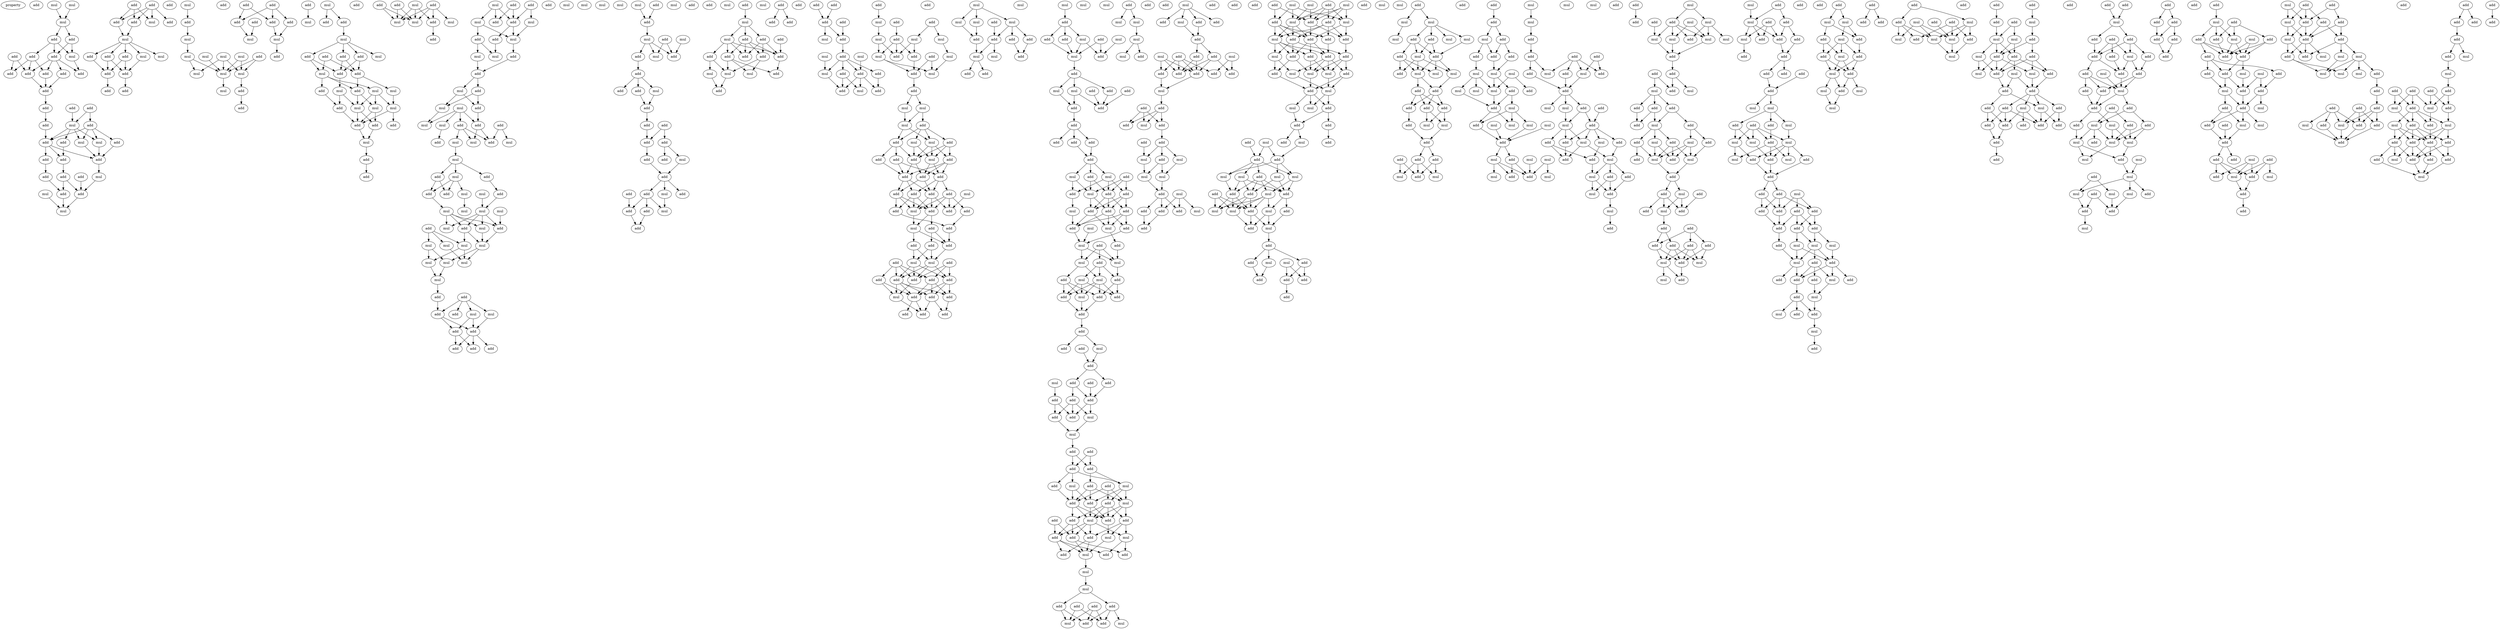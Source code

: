 digraph {
    node [fontcolor=black]
    property [mul=2,lf=1.6]
    0 [ label = add ];
    1 [ label = mul ];
    2 [ label = mul ];
    3 [ label = mul ];
    4 [ label = add ];
    5 [ label = add ];
    6 [ label = add ];
    7 [ label = add ];
    8 [ label = mul ];
    9 [ label = add ];
    10 [ label = add ];
    11 [ label = add ];
    12 [ label = add ];
    13 [ label = add ];
    14 [ label = add ];
    15 [ label = add ];
    16 [ label = add ];
    17 [ label = add ];
    18 [ label = add ];
    19 [ label = add ];
    20 [ label = add ];
    21 [ label = mul ];
    22 [ label = add ];
    23 [ label = mul ];
    24 [ label = add ];
    25 [ label = mul ];
    26 [ label = add ];
    27 [ label = add ];
    28 [ label = add ];
    29 [ label = add ];
    30 [ label = mul ];
    31 [ label = add ];
    32 [ label = add ];
    33 [ label = add ];
    34 [ label = mul ];
    35 [ label = add ];
    36 [ label = add ];
    37 [ label = mul ];
    38 [ label = add ];
    39 [ label = add ];
    40 [ label = add ];
    41 [ label = add ];
    42 [ label = add ];
    43 [ label = mul ];
    44 [ label = mul ];
    45 [ label = add ];
    46 [ label = mul ];
    47 [ label = add ];
    48 [ label = mul ];
    49 [ label = add ];
    50 [ label = add ];
    51 [ label = add ];
    52 [ label = add ];
    53 [ label = mul ];
    54 [ label = add ];
    55 [ label = add ];
    56 [ label = add ];
    57 [ label = add ];
    58 [ label = mul ];
    59 [ label = mul ];
    60 [ label = add ];
    61 [ label = mul ];
    62 [ label = mul ];
    63 [ label = mul ];
    64 [ label = mul ];
    65 [ label = mul ];
    66 [ label = mul ];
    67 [ label = mul ];
    68 [ label = add ];
    69 [ label = add ];
    70 [ label = add ];
    71 [ label = add ];
    72 [ label = add ];
    73 [ label = add ];
    74 [ label = add ];
    75 [ label = add ];
    76 [ label = mul ];
    77 [ label = mul ];
    78 [ label = add ];
    79 [ label = add ];
    80 [ label = mul ];
    81 [ label = add ];
    82 [ label = add ];
    83 [ label = mul ];
    84 [ label = mul ];
    85 [ label = add ];
    86 [ label = add ];
    87 [ label = mul ];
    88 [ label = add ];
    89 [ label = add ];
    90 [ label = add ];
    91 [ label = mul ];
    92 [ label = add ];
    93 [ label = mul ];
    94 [ label = add ];
    95 [ label = mul ];
    96 [ label = mul ];
    97 [ label = add ];
    98 [ label = mul ];
    99 [ label = add ];
    100 [ label = mul ];
    101 [ label = mul ];
    102 [ label = add ];
    103 [ label = add ];
    104 [ label = add ];
    105 [ label = add ];
    106 [ label = mul ];
    107 [ label = add ];
    108 [ label = add ];
    109 [ label = add ];
    110 [ label = add ];
    111 [ label = add ];
    112 [ label = mul ];
    113 [ label = mul ];
    114 [ label = add ];
    115 [ label = mul ];
    116 [ label = mul ];
    117 [ label = add ];
    118 [ label = add ];
    119 [ label = add ];
    120 [ label = mul ];
    121 [ label = add ];
    122 [ label = mul ];
    123 [ label = mul ];
    124 [ label = add ];
    125 [ label = add ];
    126 [ label = add ];
    127 [ label = add ];
    128 [ label = mul ];
    129 [ label = add ];
    130 [ label = mul ];
    131 [ label = mul ];
    132 [ label = mul ];
    133 [ label = add ];
    134 [ label = mul ];
    135 [ label = mul ];
    136 [ label = add ];
    137 [ label = mul ];
    138 [ label = add ];
    139 [ label = mul ];
    140 [ label = add ];
    141 [ label = add ];
    142 [ label = add ];
    143 [ label = mul ];
    144 [ label = mul ];
    145 [ label = mul ];
    146 [ label = mul ];
    147 [ label = mul ];
    148 [ label = add ];
    149 [ label = add ];
    150 [ label = mul ];
    151 [ label = add ];
    152 [ label = mul ];
    153 [ label = add ];
    154 [ label = mul ];
    155 [ label = add ];
    156 [ label = add ];
    157 [ label = add ];
    158 [ label = mul ];
    159 [ label = mul ];
    160 [ label = mul ];
    161 [ label = mul ];
    162 [ label = mul ];
    163 [ label = mul ];
    164 [ label = add ];
    165 [ label = add ];
    166 [ label = mul ];
    167 [ label = add ];
    168 [ label = mul ];
    169 [ label = mul ];
    170 [ label = mul ];
    171 [ label = mul ];
    172 [ label = mul ];
    173 [ label = mul ];
    174 [ label = mul ];
    175 [ label = mul ];
    176 [ label = add ];
    177 [ label = add ];
    178 [ label = mul ];
    179 [ label = mul ];
    180 [ label = add ];
    181 [ label = mul ];
    182 [ label = add ];
    183 [ label = add ];
    184 [ label = add ];
    185 [ label = add ];
    186 [ label = add ];
    187 [ label = add ];
    188 [ label = mul ];
    189 [ label = mul ];
    190 [ label = add ];
    191 [ label = mul ];
    192 [ label = add ];
    193 [ label = add ];
    194 [ label = mul ];
    195 [ label = mul ];
    196 [ label = mul ];
    197 [ label = add ];
    198 [ label = add ];
    199 [ label = add ];
    200 [ label = add ];
    201 [ label = mul ];
    202 [ label = add ];
    203 [ label = add ];
    204 [ label = add ];
    205 [ label = add ];
    206 [ label = add ];
    207 [ label = add ];
    208 [ label = add ];
    209 [ label = mul ];
    210 [ label = add ];
    211 [ label = add ];
    212 [ label = add ];
    213 [ label = add ];
    214 [ label = add ];
    215 [ label = mul ];
    216 [ label = add ];
    217 [ label = mul ];
    218 [ label = add ];
    219 [ label = add ];
    220 [ label = add ];
    221 [ label = add ];
    222 [ label = mul ];
    223 [ label = add ];
    224 [ label = mul ];
    225 [ label = mul ];
    226 [ label = add ];
    227 [ label = mul ];
    228 [ label = add ];
    229 [ label = add ];
    230 [ label = add ];
    231 [ label = add ];
    232 [ label = add ];
    233 [ label = add ];
    234 [ label = add ];
    235 [ label = mul ];
    236 [ label = mul ];
    237 [ label = add ];
    238 [ label = mul ];
    239 [ label = add ];
    240 [ label = add ];
    241 [ label = add ];
    242 [ label = add ];
    243 [ label = add ];
    244 [ label = add ];
    245 [ label = add ];
    246 [ label = add ];
    247 [ label = add ];
    248 [ label = mul ];
    249 [ label = add ];
    250 [ label = add ];
    251 [ label = mul ];
    252 [ label = mul ];
    253 [ label = add ];
    254 [ label = add ];
    255 [ label = mul ];
    256 [ label = add ];
    257 [ label = add ];
    258 [ label = add ];
    259 [ label = mul ];
    260 [ label = add ];
    261 [ label = mul ];
    262 [ label = add ];
    263 [ label = add ];
    264 [ label = add ];
    265 [ label = mul ];
    266 [ label = mul ];
    267 [ label = mul ];
    268 [ label = mul ];
    269 [ label = mul ];
    270 [ label = add ];
    271 [ label = add ];
    272 [ label = add ];
    273 [ label = mul ];
    274 [ label = add ];
    275 [ label = add ];
    276 [ label = mul ];
    277 [ label = add ];
    278 [ label = mul ];
    279 [ label = add ];
    280 [ label = mul ];
    281 [ label = add ];
    282 [ label = add ];
    283 [ label = mul ];
    284 [ label = mul ];
    285 [ label = add ];
    286 [ label = add ];
    287 [ label = add ];
    288 [ label = mul ];
    289 [ label = add ];
    290 [ label = add ];
    291 [ label = add ];
    292 [ label = add ];
    293 [ label = add ];
    294 [ label = mul ];
    295 [ label = add ];
    296 [ label = add ];
    297 [ label = add ];
    298 [ label = add ];
    299 [ label = add ];
    300 [ label = add ];
    301 [ label = mul ];
    302 [ label = add ];
    303 [ label = mul ];
    304 [ label = add ];
    305 [ label = add ];
    306 [ label = add ];
    307 [ label = add ];
    308 [ label = add ];
    309 [ label = mul ];
    310 [ label = mul ];
    311 [ label = add ];
    312 [ label = add ];
    313 [ label = add ];
    314 [ label = add ];
    315 [ label = add ];
    316 [ label = add ];
    317 [ label = add ];
    318 [ label = add ];
    319 [ label = mul ];
    320 [ label = add ];
    321 [ label = add ];
    322 [ label = add ];
    323 [ label = add ];
    324 [ label = add ];
    325 [ label = mul ];
    326 [ label = mul ];
    327 [ label = mul ];
    328 [ label = add ];
    329 [ label = mul ];
    330 [ label = add ];
    331 [ label = add ];
    332 [ label = add ];
    333 [ label = add ];
    334 [ label = mul ];
    335 [ label = add ];
    336 [ label = mul ];
    337 [ label = mul ];
    338 [ label = add ];
    339 [ label = add ];
    340 [ label = mul ];
    341 [ label = add ];
    342 [ label = add ];
    343 [ label = mul ];
    344 [ label = mul ];
    345 [ label = add ];
    346 [ label = add ];
    347 [ label = add ];
    348 [ label = mul ];
    349 [ label = add ];
    350 [ label = add ];
    351 [ label = mul ];
    352 [ label = add ];
    353 [ label = mul ];
    354 [ label = add ];
    355 [ label = add ];
    356 [ label = add ];
    357 [ label = add ];
    358 [ label = add ];
    359 [ label = add ];
    360 [ label = add ];
    361 [ label = add ];
    362 [ label = add ];
    363 [ label = mul ];
    364 [ label = mul ];
    365 [ label = add ];
    366 [ label = mul ];
    367 [ label = add ];
    368 [ label = add ];
    369 [ label = add ];
    370 [ label = add ];
    371 [ label = mul ];
    372 [ label = add ];
    373 [ label = add ];
    374 [ label = mul ];
    375 [ label = add ];
    376 [ label = mul ];
    377 [ label = add ];
    378 [ label = add ];
    379 [ label = add ];
    380 [ label = mul ];
    381 [ label = mul ];
    382 [ label = mul ];
    383 [ label = add ];
    384 [ label = add ];
    385 [ label = mul ];
    386 [ label = add ];
    387 [ label = mul ];
    388 [ label = add ];
    389 [ label = add ];
    390 [ label = add ];
    391 [ label = mul ];
    392 [ label = add ];
    393 [ label = add ];
    394 [ label = add ];
    395 [ label = add ];
    396 [ label = mul ];
    397 [ label = add ];
    398 [ label = add ];
    399 [ label = mul ];
    400 [ label = add ];
    401 [ label = add ];
    402 [ label = add ];
    403 [ label = add ];
    404 [ label = add ];
    405 [ label = add ];
    406 [ label = mul ];
    407 [ label = mul ];
    408 [ label = add ];
    409 [ label = mul ];
    410 [ label = add ];
    411 [ label = mul ];
    412 [ label = add ];
    413 [ label = add ];
    414 [ label = add ];
    415 [ label = add ];
    416 [ label = mul ];
    417 [ label = add ];
    418 [ label = add ];
    419 [ label = mul ];
    420 [ label = add ];
    421 [ label = mul ];
    422 [ label = add ];
    423 [ label = add ];
    424 [ label = add ];
    425 [ label = add ];
    426 [ label = add ];
    427 [ label = add ];
    428 [ label = mul ];
    429 [ label = add ];
    430 [ label = add ];
    431 [ label = mul ];
    432 [ label = mul ];
    433 [ label = add ];
    434 [ label = add ];
    435 [ label = add ];
    436 [ label = mul ];
    437 [ label = add ];
    438 [ label = mul ];
    439 [ label = mul ];
    440 [ label = add ];
    441 [ label = add ];
    442 [ label = add ];
    443 [ label = add ];
    444 [ label = mul ];
    445 [ label = add ];
    446 [ label = mul ];
    447 [ label = add ];
    448 [ label = add ];
    449 [ label = mul ];
    450 [ label = mul ];
    451 [ label = add ];
    452 [ label = add ];
    453 [ label = mul ];
    454 [ label = mul ];
    455 [ label = add ];
    456 [ label = mul ];
    457 [ label = add ];
    458 [ label = add ];
    459 [ label = mul ];
    460 [ label = add ];
    461 [ label = add ];
    462 [ label = add ];
    463 [ label = mul ];
    464 [ label = add ];
    465 [ label = add ];
    466 [ label = add ];
    467 [ label = mul ];
    468 [ label = add ];
    469 [ label = add ];
    470 [ label = add ];
    471 [ label = add ];
    472 [ label = add ];
    473 [ label = mul ];
    474 [ label = add ];
    475 [ label = add ];
    476 [ label = mul ];
    477 [ label = add ];
    478 [ label = add ];
    479 [ label = add ];
    480 [ label = add ];
    481 [ label = mul ];
    482 [ label = mul ];
    483 [ label = add ];
    484 [ label = add ];
    485 [ label = mul ];
    486 [ label = mul ];
    487 [ label = mul ];
    488 [ label = add ];
    489 [ label = add ];
    490 [ label = add ];
    491 [ label = add ];
    492 [ label = add ];
    493 [ label = mul ];
    494 [ label = add ];
    495 [ label = mul ];
    496 [ label = add ];
    497 [ label = add ];
    498 [ label = mul ];
    499 [ label = mul ];
    500 [ label = add ];
    501 [ label = mul ];
    502 [ label = add ];
    503 [ label = add ];
    504 [ label = mul ];
    505 [ label = add ];
    506 [ label = mul ];
    507 [ label = add ];
    508 [ label = add ];
    509 [ label = add ];
    510 [ label = add ];
    511 [ label = add ];
    512 [ label = mul ];
    513 [ label = add ];
    514 [ label = add ];
    515 [ label = mul ];
    516 [ label = mul ];
    517 [ label = add ];
    518 [ label = add ];
    519 [ label = mul ];
    520 [ label = add ];
    521 [ label = mul ];
    522 [ label = add ];
    523 [ label = add ];
    524 [ label = mul ];
    525 [ label = mul ];
    526 [ label = mul ];
    527 [ label = add ];
    528 [ label = add ];
    529 [ label = add ];
    530 [ label = mul ];
    531 [ label = mul ];
    532 [ label = add ];
    533 [ label = add ];
    534 [ label = add ];
    535 [ label = add ];
    536 [ label = add ];
    537 [ label = mul ];
    538 [ label = mul ];
    539 [ label = mul ];
    540 [ label = mul ];
    541 [ label = add ];
    542 [ label = add ];
    543 [ label = mul ];
    544 [ label = add ];
    545 [ label = add ];
    546 [ label = add ];
    547 [ label = mul ];
    548 [ label = mul ];
    549 [ label = add ];
    550 [ label = mul ];
    551 [ label = mul ];
    552 [ label = add ];
    553 [ label = add ];
    554 [ label = mul ];
    555 [ label = mul ];
    556 [ label = add ];
    557 [ label = add ];
    558 [ label = mul ];
    559 [ label = add ];
    560 [ label = add ];
    561 [ label = add ];
    562 [ label = add ];
    563 [ label = add ];
    564 [ label = mul ];
    565 [ label = mul ];
    566 [ label = mul ];
    567 [ label = add ];
    568 [ label = add ];
    569 [ label = mul ];
    570 [ label = mul ];
    571 [ label = add ];
    572 [ label = mul ];
    573 [ label = add ];
    574 [ label = mul ];
    575 [ label = add ];
    576 [ label = mul ];
    577 [ label = mul ];
    578 [ label = add ];
    579 [ label = add ];
    580 [ label = add ];
    581 [ label = add ];
    582 [ label = add ];
    583 [ label = mul ];
    584 [ label = add ];
    585 [ label = add ];
    586 [ label = mul ];
    587 [ label = add ];
    588 [ label = add ];
    589 [ label = add ];
    590 [ label = add ];
    591 [ label = add ];
    592 [ label = add ];
    593 [ label = mul ];
    594 [ label = add ];
    595 [ label = mul ];
    596 [ label = add ];
    597 [ label = mul ];
    598 [ label = add ];
    599 [ label = add ];
    600 [ label = add ];
    601 [ label = mul ];
    602 [ label = mul ];
    603 [ label = mul ];
    604 [ label = mul ];
    605 [ label = mul ];
    606 [ label = mul ];
    607 [ label = add ];
    608 [ label = add ];
    609 [ label = mul ];
    610 [ label = add ];
    611 [ label = mul ];
    612 [ label = mul ];
    613 [ label = mul ];
    614 [ label = add ];
    615 [ label = mul ];
    616 [ label = add ];
    617 [ label = mul ];
    618 [ label = add ];
    619 [ label = mul ];
    620 [ label = mul ];
    621 [ label = mul ];
    622 [ label = add ];
    623 [ label = add ];
    624 [ label = mul ];
    625 [ label = mul ];
    626 [ label = mul ];
    627 [ label = add ];
    628 [ label = add ];
    629 [ label = add ];
    630 [ label = add ];
    631 [ label = add ];
    632 [ label = mul ];
    633 [ label = add ];
    634 [ label = add ];
    635 [ label = mul ];
    636 [ label = add ];
    637 [ label = mul ];
    638 [ label = add ];
    639 [ label = add ];
    640 [ label = mul ];
    641 [ label = mul ];
    642 [ label = add ];
    643 [ label = mul ];
    644 [ label = add ];
    645 [ label = mul ];
    646 [ label = mul ];
    647 [ label = add ];
    648 [ label = add ];
    649 [ label = add ];
    650 [ label = add ];
    651 [ label = mul ];
    652 [ label = add ];
    653 [ label = mul ];
    654 [ label = add ];
    655 [ label = add ];
    656 [ label = mul ];
    657 [ label = mul ];
    658 [ label = mul ];
    659 [ label = add ];
    660 [ label = add ];
    661 [ label = add ];
    662 [ label = add ];
    663 [ label = mul ];
    664 [ label = mul ];
    665 [ label = add ];
    666 [ label = add ];
    667 [ label = mul ];
    668 [ label = mul ];
    669 [ label = mul ];
    670 [ label = mul ];
    671 [ label = add ];
    672 [ label = mul ];
    673 [ label = add ];
    674 [ label = add ];
    675 [ label = add ];
    676 [ label = add ];
    677 [ label = mul ];
    678 [ label = mul ];
    679 [ label = add ];
    680 [ label = add ];
    681 [ label = add ];
    682 [ label = add ];
    683 [ label = mul ];
    684 [ label = add ];
    685 [ label = mul ];
    686 [ label = add ];
    687 [ label = mul ];
    688 [ label = add ];
    689 [ label = add ];
    690 [ label = mul ];
    691 [ label = mul ];
    692 [ label = add ];
    693 [ label = add ];
    694 [ label = add ];
    695 [ label = add ];
    696 [ label = add ];
    697 [ label = mul ];
    698 [ label = mul ];
    699 [ label = add ];
    700 [ label = add ];
    701 [ label = add ];
    702 [ label = add ];
    703 [ label = add ];
    704 [ label = add ];
    705 [ label = add ];
    706 [ label = add ];
    707 [ label = mul ];
    708 [ label = mul ];
    709 [ label = add ];
    710 [ label = mul ];
    711 [ label = add ];
    712 [ label = add ];
    713 [ label = mul ];
    714 [ label = mul ];
    715 [ label = add ];
    716 [ label = add ];
    717 [ label = add ];
    718 [ label = mul ];
    719 [ label = add ];
    720 [ label = add ];
    721 [ label = add ];
    722 [ label = add ];
    723 [ label = add ];
    724 [ label = add ];
    725 [ label = add ];
    726 [ label = add ];
    727 [ label = add ];
    728 [ label = mul ];
    729 [ label = mul ];
    730 [ label = mul ];
    731 [ label = add ];
    732 [ label = add ];
    733 [ label = add ];
    734 [ label = mul ];
    735 [ label = mul ];
    736 [ label = mul ];
    737 [ label = add ];
    738 [ label = add ];
    739 [ label = mul ];
    740 [ label = add ];
    741 [ label = mul ];
    742 [ label = add ];
    743 [ label = add ];
    744 [ label = add ];
    745 [ label = mul ];
    746 [ label = add ];
    747 [ label = add ];
    748 [ label = add ];
    749 [ label = add ];
    750 [ label = add ];
    751 [ label = add ];
    752 [ label = add ];
    753 [ label = add ];
    754 [ label = add ];
    755 [ label = add ];
    756 [ label = mul ];
    757 [ label = mul ];
    758 [ label = mul ];
    759 [ label = add ];
    760 [ label = add ];
    761 [ label = mul ];
    762 [ label = add ];
    763 [ label = add ];
    764 [ label = mul ];
    765 [ label = add ];
    766 [ label = add ];
    767 [ label = add ];
    768 [ label = mul ];
    769 [ label = add ];
    770 [ label = add ];
    771 [ label = mul ];
    772 [ label = add ];
    773 [ label = mul ];
    774 [ label = mul ];
    775 [ label = add ];
    776 [ label = mul ];
    777 [ label = add ];
    778 [ label = add ];
    779 [ label = mul ];
    780 [ label = add ];
    781 [ label = mul ];
    782 [ label = add ];
    783 [ label = mul ];
    784 [ label = add ];
    785 [ label = mul ];
    786 [ label = mul ];
    787 [ label = add ];
    788 [ label = mul ];
    789 [ label = add ];
    790 [ label = add ];
    791 [ label = add ];
    792 [ label = add ];
    793 [ label = add ];
    794 [ label = add ];
    795 [ label = mul ];
    796 [ label = add ];
    797 [ label = mul ];
    798 [ label = mul ];
    799 [ label = add ];
    800 [ label = mul ];
    801 [ label = mul ];
    802 [ label = add ];
    803 [ label = mul ];
    804 [ label = add ];
    805 [ label = add ];
    806 [ label = add ];
    807 [ label = add ];
    808 [ label = mul ];
    809 [ label = add ];
    810 [ label = mul ];
    811 [ label = add ];
    812 [ label = mul ];
    813 [ label = mul ];
    814 [ label = add ];
    815 [ label = add ];
    816 [ label = add ];
    817 [ label = mul ];
    818 [ label = add ];
    819 [ label = mul ];
    820 [ label = mul ];
    821 [ label = add ];
    822 [ label = add ];
    823 [ label = add ];
    824 [ label = mul ];
    825 [ label = mul ];
    826 [ label = add ];
    827 [ label = add ];
    828 [ label = add ];
    829 [ label = add ];
    830 [ label = add ];
    831 [ label = add ];
    832 [ label = add ];
    833 [ label = add ];
    834 [ label = add ];
    835 [ label = add ];
    836 [ label = add ];
    837 [ label = add ];
    838 [ label = add ];
    839 [ label = mul ];
    840 [ label = add ];
    841 [ label = add ];
    842 [ label = add ];
    843 [ label = add ];
    844 [ label = add ];
    845 [ label = add ];
    846 [ label = mul ];
    847 [ label = mul ];
    848 [ label = add ];
    849 [ label = add ];
    850 [ label = add ];
    851 [ label = add ];
    852 [ label = mul ];
    853 [ label = add ];
    854 [ label = add ];
    855 [ label = add ];
    856 [ label = add ];
    857 [ label = add ];
    858 [ label = mul ];
    859 [ label = add ];
    860 [ label = add ];
    861 [ label = mul ];
    862 [ label = add ];
    863 [ label = mul ];
    864 [ label = mul ];
    865 [ label = mul ];
    866 [ label = add ];
    867 [ label = mul ];
    868 [ label = mul ];
    869 [ label = mul ];
    870 [ label = add ];
    871 [ label = mul ];
    872 [ label = add ];
    873 [ label = add ];
    874 [ label = mul ];
    875 [ label = mul ];
    876 [ label = add ];
    877 [ label = add ];
    878 [ label = mul ];
    879 [ label = add ];
    880 [ label = add ];
    881 [ label = add ];
    882 [ label = add ];
    883 [ label = add ];
    884 [ label = add ];
    885 [ label = add ];
    886 [ label = add ];
    887 [ label = mul ];
    888 [ label = add ];
    889 [ label = add ];
    890 [ label = mul ];
    891 [ label = add ];
    892 [ label = mul ];
    893 [ label = add ];
    894 [ label = add ];
    895 [ label = add ];
    896 [ label = add ];
    897 [ label = mul ];
    898 [ label = mul ];
    899 [ label = add ];
    900 [ label = add ];
    901 [ label = add ];
    902 [ label = add ];
    903 [ label = add ];
    904 [ label = mul ];
    905 [ label = mul ];
    906 [ label = add ];
    907 [ label = add ];
    908 [ label = add ];
    909 [ label = mul ];
    910 [ label = add ];
    911 [ label = mul ];
    912 [ label = add ];
    913 [ label = add ];
    914 [ label = add ];
    915 [ label = mul ];
    916 [ label = add ];
    917 [ label = mul ];
    918 [ label = mul ];
    919 [ label = add ];
    920 [ label = add ];
    921 [ label = add ];
    922 [ label = add ];
    923 [ label = add ];
    924 [ label = add ];
    925 [ label = mul ];
    926 [ label = add ];
    927 [ label = add ];
    928 [ label = mul ];
    929 [ label = add ];
    930 [ label = add ];
    931 [ label = add ];
    932 [ label = mul ];
    933 [ label = mul ];
    934 [ label = mul ];
    935 [ label = mul ];
    936 [ label = add ];
    937 [ label = add ];
    938 [ label = mul ];
    939 [ label = add ];
    940 [ label = mul ];
    941 [ label = mul ];
    942 [ label = add ];
    943 [ label = add ];
    944 [ label = add ];
    945 [ label = add ];
    946 [ label = add ];
    947 [ label = add ];
    948 [ label = add ];
    949 [ label = mul ];
    950 [ label = mul ];
    951 [ label = add ];
    952 [ label = add ];
    953 [ label = add ];
    954 [ label = add ];
    955 [ label = add ];
    956 [ label = add ];
    957 [ label = add ];
    958 [ label = add ];
    959 [ label = add ];
    960 [ label = mul ];
    961 [ label = mul ];
    962 [ label = add ];
    963 [ label = add ];
    964 [ label = add ];
    965 [ label = add ];
    966 [ label = mul ];
    967 [ label = mul ];
    968 [ label = add ];
    969 [ label = add ];
    970 [ label = add ];
    971 [ label = mul ];
    972 [ label = mul ];
    973 [ label = add ];
    974 [ label = add ];
    975 [ label = add ];
    976 [ label = add ];
    977 [ label = add ];
    978 [ label = add ];
    979 [ label = add ];
    980 [ label = add ];
    981 [ label = add ];
    982 [ label = mul ];
    983 [ label = mul ];
    1 -> 3 [ name = 0 ];
    2 -> 3 [ name = 1 ];
    3 -> 4 [ name = 2 ];
    3 -> 5 [ name = 3 ];
    4 -> 6 [ name = 4 ];
    4 -> 8 [ name = 5 ];
    4 -> 9 [ name = 6 ];
    5 -> 6 [ name = 7 ];
    5 -> 8 [ name = 8 ];
    6 -> 10 [ name = 9 ];
    6 -> 11 [ name = 10 ];
    6 -> 13 [ name = 11 ];
    6 -> 14 [ name = 12 ];
    7 -> 12 [ name = 13 ];
    7 -> 13 [ name = 14 ];
    8 -> 11 [ name = 15 ];
    9 -> 12 [ name = 16 ];
    9 -> 13 [ name = 17 ];
    9 -> 14 [ name = 18 ];
    10 -> 15 [ name = 19 ];
    13 -> 15 [ name = 20 ];
    14 -> 15 [ name = 21 ];
    15 -> 18 [ name = 22 ];
    16 -> 21 [ name = 23 ];
    17 -> 20 [ name = 24 ];
    17 -> 21 [ name = 25 ];
    18 -> 19 [ name = 26 ];
    19 -> 22 [ name = 27 ];
    20 -> 22 [ name = 28 ];
    20 -> 23 [ name = 29 ];
    20 -> 25 [ name = 30 ];
    20 -> 26 [ name = 31 ];
    21 -> 22 [ name = 32 ];
    21 -> 23 [ name = 33 ];
    21 -> 24 [ name = 34 ];
    21 -> 25 [ name = 35 ];
    22 -> 27 [ name = 36 ];
    22 -> 28 [ name = 37 ];
    22 -> 29 [ name = 38 ];
    23 -> 28 [ name = 39 ];
    24 -> 27 [ name = 40 ];
    25 -> 28 [ name = 41 ];
    26 -> 28 [ name = 42 ];
    27 -> 33 [ name = 43 ];
    28 -> 30 [ name = 44 ];
    29 -> 31 [ name = 45 ];
    30 -> 35 [ name = 46 ];
    31 -> 36 [ name = 47 ];
    32 -> 35 [ name = 48 ];
    33 -> 35 [ name = 49 ];
    33 -> 36 [ name = 50 ];
    34 -> 37 [ name = 51 ];
    35 -> 37 [ name = 52 ];
    36 -> 37 [ name = 53 ];
    38 -> 41 [ name = 54 ];
    38 -> 42 [ name = 55 ];
    38 -> 43 [ name = 56 ];
    39 -> 40 [ name = 57 ];
    39 -> 41 [ name = 58 ];
    39 -> 42 [ name = 59 ];
    39 -> 43 [ name = 60 ];
    41 -> 44 [ name = 61 ];
    42 -> 44 [ name = 62 ];
    44 -> 45 [ name = 63 ];
    44 -> 46 [ name = 64 ];
    44 -> 47 [ name = 65 ];
    44 -> 48 [ name = 66 ];
    44 -> 49 [ name = 67 ];
    45 -> 50 [ name = 68 ];
    47 -> 50 [ name = 69 ];
    47 -> 51 [ name = 70 ];
    48 -> 51 [ name = 71 ];
    49 -> 50 [ name = 72 ];
    49 -> 51 [ name = 73 ];
    50 -> 55 [ name = 74 ];
    51 -> 54 [ name = 75 ];
    53 -> 56 [ name = 76 ];
    56 -> 58 [ name = 77 ];
    58 -> 61 [ name = 78 ];
    59 -> 64 [ name = 79 ];
    59 -> 65 [ name = 80 ];
    59 -> 66 [ name = 81 ];
    60 -> 65 [ name = 82 ];
    60 -> 66 [ name = 83 ];
    61 -> 64 [ name = 84 ];
    61 -> 66 [ name = 85 ];
    62 -> 66 [ name = 86 ];
    63 -> 65 [ name = 87 ];
    63 -> 66 [ name = 88 ];
    65 -> 68 [ name = 89 ];
    66 -> 67 [ name = 90 ];
    68 -> 69 [ name = 91 ];
    70 -> 72 [ name = 92 ];
    70 -> 75 [ name = 93 ];
    71 -> 72 [ name = 94 ];
    71 -> 74 [ name = 95 ];
    71 -> 75 [ name = 96 ];
    72 -> 77 [ name = 97 ];
    73 -> 77 [ name = 98 ];
    74 -> 76 [ name = 99 ];
    75 -> 76 [ name = 100 ];
    76 -> 78 [ name = 101 ];
    79 -> 83 [ name = 102 ];
    80 -> 81 [ name = 103 ];
    80 -> 82 [ name = 104 ];
    82 -> 84 [ name = 105 ];
    84 -> 85 [ name = 106 ];
    84 -> 86 [ name = 107 ];
    84 -> 87 [ name = 108 ];
    84 -> 88 [ name = 109 ];
    85 -> 90 [ name = 110 ];
    85 -> 91 [ name = 111 ];
    86 -> 90 [ name = 112 ];
    86 -> 92 [ name = 113 ];
    88 -> 90 [ name = 114 ];
    88 -> 92 [ name = 115 ];
    89 -> 91 [ name = 116 ];
    89 -> 92 [ name = 117 ];
    90 -> 95 [ name = 118 ];
    91 -> 93 [ name = 119 ];
    91 -> 94 [ name = 120 ];
    91 -> 97 [ name = 121 ];
    92 -> 94 [ name = 122 ];
    92 -> 96 [ name = 123 ];
    93 -> 98 [ name = 124 ];
    93 -> 100 [ name = 125 ];
    93 -> 101 [ name = 126 ];
    94 -> 98 [ name = 127 ];
    94 -> 100 [ name = 128 ];
    95 -> 99 [ name = 129 ];
    95 -> 100 [ name = 130 ];
    96 -> 101 [ name = 131 ];
    97 -> 99 [ name = 132 ];
    98 -> 102 [ name = 133 ];
    98 -> 104 [ name = 134 ];
    99 -> 102 [ name = 135 ];
    100 -> 102 [ name = 136 ];
    100 -> 104 [ name = 137 ];
    101 -> 102 [ name = 138 ];
    101 -> 103 [ name = 139 ];
    102 -> 106 [ name = 140 ];
    104 -> 106 [ name = 141 ];
    106 -> 107 [ name = 142 ];
    107 -> 108 [ name = 143 ];
    109 -> 113 [ name = 144 ];
    109 -> 116 [ name = 145 ];
    110 -> 113 [ name = 146 ];
    110 -> 116 [ name = 147 ];
    111 -> 113 [ name = 148 ];
    111 -> 114 [ name = 149 ];
    111 -> 115 [ name = 150 ];
    111 -> 116 [ name = 151 ];
    112 -> 113 [ name = 152 ];
    112 -> 114 [ name = 153 ];
    112 -> 116 [ name = 154 ];
    114 -> 117 [ name = 155 ];
    118 -> 121 [ name = 156 ];
    118 -> 124 [ name = 157 ];
    119 -> 121 [ name = 158 ];
    119 -> 122 [ name = 159 ];
    120 -> 121 [ name = 160 ];
    120 -> 123 [ name = 161 ];
    120 -> 124 [ name = 162 ];
    121 -> 126 [ name = 163 ];
    121 -> 128 [ name = 164 ];
    122 -> 128 [ name = 165 ];
    123 -> 125 [ name = 166 ];
    123 -> 128 [ name = 167 ];
    125 -> 131 [ name = 168 ];
    125 -> 132 [ name = 169 ];
    126 -> 131 [ name = 170 ];
    128 -> 129 [ name = 171 ];
    129 -> 133 [ name = 172 ];
    132 -> 133 [ name = 173 ];
    133 -> 134 [ name = 174 ];
    133 -> 136 [ name = 175 ];
    134 -> 137 [ name = 176 ];
    134 -> 138 [ name = 177 ];
    136 -> 137 [ name = 178 ];
    136 -> 138 [ name = 179 ];
    137 -> 144 [ name = 180 ];
    138 -> 142 [ name = 181 ];
    139 -> 141 [ name = 182 ];
    139 -> 142 [ name = 183 ];
    139 -> 143 [ name = 184 ];
    139 -> 144 [ name = 185 ];
    140 -> 147 [ name = 186 ];
    140 -> 148 [ name = 187 ];
    141 -> 145 [ name = 188 ];
    141 -> 146 [ name = 189 ];
    141 -> 148 [ name = 190 ];
    142 -> 145 [ name = 191 ];
    142 -> 148 [ name = 192 ];
    143 -> 149 [ name = 193 ];
    146 -> 150 [ name = 194 ];
    150 -> 151 [ name = 195 ];
    150 -> 152 [ name = 196 ];
    150 -> 153 [ name = 197 ];
    151 -> 156 [ name = 198 ];
    151 -> 157 [ name = 199 ];
    152 -> 156 [ name = 200 ];
    152 -> 157 [ name = 201 ];
    152 -> 158 [ name = 202 ];
    153 -> 155 [ name = 203 ];
    154 -> 161 [ name = 204 ];
    155 -> 161 [ name = 205 ];
    157 -> 160 [ name = 206 ];
    158 -> 159 [ name = 207 ];
    160 -> 163 [ name = 208 ];
    160 -> 165 [ name = 209 ];
    160 -> 166 [ name = 210 ];
    160 -> 167 [ name = 211 ];
    161 -> 163 [ name = 212 ];
    161 -> 165 [ name = 213 ];
    161 -> 166 [ name = 214 ];
    161 -> 167 [ name = 215 ];
    162 -> 165 [ name = 216 ];
    164 -> 168 [ name = 217 ];
    164 -> 169 [ name = 218 ];
    164 -> 170 [ name = 219 ];
    165 -> 171 [ name = 220 ];
    166 -> 171 [ name = 221 ];
    167 -> 169 [ name = 222 ];
    167 -> 171 [ name = 223 ];
    168 -> 173 [ name = 224 ];
    169 -> 172 [ name = 225 ];
    169 -> 173 [ name = 226 ];
    170 -> 172 [ name = 227 ];
    170 -> 174 [ name = 228 ];
    171 -> 173 [ name = 229 ];
    171 -> 174 [ name = 230 ];
    172 -> 175 [ name = 231 ];
    174 -> 175 [ name = 232 ];
    175 -> 177 [ name = 233 ];
    176 -> 179 [ name = 234 ];
    176 -> 180 [ name = 235 ];
    176 -> 181 [ name = 236 ];
    176 -> 182 [ name = 237 ];
    177 -> 182 [ name = 238 ];
    179 -> 183 [ name = 239 ];
    179 -> 184 [ name = 240 ];
    181 -> 183 [ name = 241 ];
    182 -> 183 [ name = 242 ];
    182 -> 184 [ name = 243 ];
    183 -> 185 [ name = 244 ];
    183 -> 186 [ name = 245 ];
    183 -> 187 [ name = 246 ];
    184 -> 185 [ name = 247 ];
    184 -> 186 [ name = 248 ];
    189 -> 192 [ name = 249 ];
    190 -> 192 [ name = 250 ];
    192 -> 194 [ name = 251 ];
    193 -> 196 [ name = 252 ];
    193 -> 197 [ name = 253 ];
    194 -> 196 [ name = 254 ];
    194 -> 197 [ name = 255 ];
    194 -> 198 [ name = 256 ];
    195 -> 197 [ name = 257 ];
    198 -> 199 [ name = 258 ];
    199 -> 200 [ name = 259 ];
    199 -> 201 [ name = 260 ];
    199 -> 202 [ name = 261 ];
    201 -> 203 [ name = 262 ];
    202 -> 203 [ name = 263 ];
    203 -> 205 [ name = 264 ];
    204 -> 206 [ name = 265 ];
    204 -> 207 [ name = 266 ];
    205 -> 207 [ name = 267 ];
    206 -> 209 [ name = 268 ];
    206 -> 210 [ name = 269 ];
    207 -> 208 [ name = 270 ];
    208 -> 211 [ name = 271 ];
    209 -> 211 [ name = 272 ];
    211 -> 212 [ name = 273 ];
    211 -> 214 [ name = 274 ];
    211 -> 215 [ name = 275 ];
    213 -> 218 [ name = 276 ];
    214 -> 217 [ name = 277 ];
    214 -> 218 [ name = 278 ];
    214 -> 219 [ name = 279 ];
    215 -> 217 [ name = 280 ];
    218 -> 220 [ name = 281 ];
    219 -> 220 [ name = 282 ];
    223 -> 225 [ name = 283 ];
    225 -> 226 [ name = 284 ];
    225 -> 227 [ name = 285 ];
    225 -> 229 [ name = 286 ];
    226 -> 230 [ name = 287 ];
    226 -> 232 [ name = 288 ];
    226 -> 233 [ name = 289 ];
    226 -> 234 [ name = 290 ];
    227 -> 230 [ name = 291 ];
    227 -> 231 [ name = 292 ];
    227 -> 232 [ name = 293 ];
    227 -> 233 [ name = 294 ];
    228 -> 232 [ name = 295 ];
    229 -> 230 [ name = 296 ];
    229 -> 232 [ name = 297 ];
    229 -> 234 [ name = 298 ];
    231 -> 235 [ name = 299 ];
    231 -> 238 [ name = 300 ];
    232 -> 237 [ name = 301 ];
    233 -> 235 [ name = 302 ];
    233 -> 236 [ name = 303 ];
    233 -> 237 [ name = 304 ];
    234 -> 235 [ name = 305 ];
    234 -> 236 [ name = 306 ];
    235 -> 239 [ name = 307 ];
    238 -> 239 [ name = 308 ];
    240 -> 243 [ name = 309 ];
    240 -> 244 [ name = 310 ];
    242 -> 246 [ name = 311 ];
    245 -> 246 [ name = 312 ];
    246 -> 248 [ name = 313 ];
    246 -> 249 [ name = 314 ];
    247 -> 249 [ name = 315 ];
    249 -> 250 [ name = 316 ];
    250 -> 253 [ name = 317 ];
    250 -> 254 [ name = 318 ];
    250 -> 255 [ name = 319 ];
    250 -> 256 [ name = 320 ];
    251 -> 256 [ name = 321 ];
    252 -> 255 [ name = 322 ];
    253 -> 258 [ name = 323 ];
    253 -> 259 [ name = 324 ];
    254 -> 257 [ name = 325 ];
    255 -> 258 [ name = 326 ];
    256 -> 257 [ name = 327 ];
    256 -> 258 [ name = 328 ];
    256 -> 259 [ name = 329 ];
    260 -> 261 [ name = 330 ];
    261 -> 266 [ name = 331 ];
    262 -> 265 [ name = 332 ];
    262 -> 267 [ name = 333 ];
    263 -> 264 [ name = 334 ];
    264 -> 269 [ name = 335 ];
    264 -> 270 [ name = 336 ];
    264 -> 271 [ name = 337 ];
    265 -> 270 [ name = 338 ];
    265 -> 271 [ name = 339 ];
    266 -> 269 [ name = 340 ];
    266 -> 270 [ name = 341 ];
    267 -> 268 [ name = 342 ];
    268 -> 273 [ name = 343 ];
    269 -> 273 [ name = 344 ];
    269 -> 274 [ name = 345 ];
    271 -> 274 [ name = 346 ];
    272 -> 273 [ name = 347 ];
    272 -> 274 [ name = 348 ];
    274 -> 275 [ name = 349 ];
    275 -> 276 [ name = 350 ];
    275 -> 278 [ name = 351 ];
    276 -> 280 [ name = 352 ];
    278 -> 279 [ name = 353 ];
    278 -> 280 [ name = 354 ];
    279 -> 281 [ name = 355 ];
    279 -> 282 [ name = 356 ];
    279 -> 283 [ name = 357 ];
    279 -> 284 [ name = 358 ];
    280 -> 281 [ name = 359 ];
    280 -> 283 [ name = 360 ];
    281 -> 285 [ name = 361 ];
    281 -> 286 [ name = 362 ];
    281 -> 287 [ name = 363 ];
    282 -> 287 [ name = 364 ];
    282 -> 288 [ name = 365 ];
    282 -> 289 [ name = 366 ];
    283 -> 287 [ name = 367 ];
    283 -> 288 [ name = 368 ];
    283 -> 289 [ name = 369 ];
    284 -> 287 [ name = 370 ];
    284 -> 288 [ name = 371 ];
    285 -> 290 [ name = 372 ];
    286 -> 290 [ name = 373 ];
    286 -> 291 [ name = 374 ];
    287 -> 290 [ name = 375 ];
    287 -> 292 [ name = 376 ];
    288 -> 291 [ name = 377 ];
    288 -> 292 [ name = 378 ];
    289 -> 290 [ name = 379 ];
    289 -> 291 [ name = 380 ];
    289 -> 292 [ name = 381 ];
    290 -> 293 [ name = 382 ];
    290 -> 296 [ name = 383 ];
    290 -> 297 [ name = 384 ];
    291 -> 295 [ name = 385 ];
    291 -> 296 [ name = 386 ];
    291 -> 297 [ name = 387 ];
    292 -> 293 [ name = 388 ];
    292 -> 297 [ name = 389 ];
    293 -> 299 [ name = 390 ];
    293 -> 300 [ name = 391 ];
    293 -> 301 [ name = 392 ];
    294 -> 302 [ name = 393 ];
    295 -> 298 [ name = 394 ];
    295 -> 300 [ name = 395 ];
    295 -> 301 [ name = 396 ];
    295 -> 302 [ name = 397 ];
    296 -> 299 [ name = 398 ];
    296 -> 300 [ name = 399 ];
    296 -> 301 [ name = 400 ];
    297 -> 300 [ name = 401 ];
    297 -> 301 [ name = 402 ];
    297 -> 302 [ name = 403 ];
    298 -> 305 [ name = 404 ];
    299 -> 305 [ name = 405 ];
    300 -> 303 [ name = 406 ];
    300 -> 304 [ name = 407 ];
    301 -> 303 [ name = 408 ];
    303 -> 306 [ name = 409 ];
    303 -> 307 [ name = 410 ];
    304 -> 306 [ name = 411 ];
    304 -> 308 [ name = 412 ];
    305 -> 306 [ name = 413 ];
    306 -> 310 [ name = 414 ];
    307 -> 309 [ name = 415 ];
    307 -> 310 [ name = 416 ];
    308 -> 309 [ name = 417 ];
    308 -> 310 [ name = 418 ];
    309 -> 315 [ name = 419 ];
    309 -> 316 [ name = 420 ];
    309 -> 317 [ name = 421 ];
    310 -> 315 [ name = 422 ];
    310 -> 316 [ name = 423 ];
    310 -> 317 [ name = 424 ];
    311 -> 313 [ name = 425 ];
    311 -> 314 [ name = 426 ];
    311 -> 316 [ name = 427 ];
    311 -> 317 [ name = 428 ];
    312 -> 313 [ name = 429 ];
    312 -> 315 [ name = 430 ];
    312 -> 316 [ name = 431 ];
    313 -> 318 [ name = 432 ];
    313 -> 320 [ name = 433 ];
    313 -> 321 [ name = 434 ];
    314 -> 319 [ name = 435 ];
    314 -> 321 [ name = 436 ];
    315 -> 318 [ name = 437 ];
    315 -> 320 [ name = 438 ];
    315 -> 321 [ name = 439 ];
    316 -> 319 [ name = 440 ];
    317 -> 318 [ name = 441 ];
    317 -> 319 [ name = 442 ];
    317 -> 320 [ name = 443 ];
    317 -> 321 [ name = 444 ];
    318 -> 324 [ name = 445 ];
    319 -> 323 [ name = 446 ];
    320 -> 323 [ name = 447 ];
    320 -> 324 [ name = 448 ];
    321 -> 322 [ name = 449 ];
    321 -> 323 [ name = 450 ];
    325 -> 326 [ name = 451 ];
    325 -> 327 [ name = 452 ];
    325 -> 329 [ name = 453 ];
    326 -> 330 [ name = 454 ];
    327 -> 330 [ name = 455 ];
    328 -> 332 [ name = 456 ];
    329 -> 331 [ name = 457 ];
    329 -> 332 [ name = 458 ];
    329 -> 333 [ name = 459 ];
    330 -> 334 [ name = 460 ];
    331 -> 335 [ name = 461 ];
    332 -> 334 [ name = 462 ];
    332 -> 336 [ name = 463 ];
    333 -> 335 [ name = 464 ];
    334 -> 338 [ name = 465 ];
    334 -> 339 [ name = 466 ];
    340 -> 341 [ name = 467 ];
    341 -> 342 [ name = 468 ];
    341 -> 343 [ name = 469 ];
    341 -> 346 [ name = 470 ];
    342 -> 348 [ name = 471 ];
    343 -> 347 [ name = 472 ];
    343 -> 348 [ name = 473 ];
    344 -> 347 [ name = 474 ];
    345 -> 347 [ name = 475 ];
    345 -> 348 [ name = 476 ];
    346 -> 348 [ name = 477 ];
    348 -> 349 [ name = 478 ];
    349 -> 351 [ name = 479 ];
    349 -> 352 [ name = 480 ];
    349 -> 353 [ name = 481 ];
    350 -> 356 [ name = 482 ];
    351 -> 355 [ name = 483 ];
    352 -> 356 [ name = 484 ];
    353 -> 355 [ name = 485 ];
    353 -> 356 [ name = 486 ];
    354 -> 356 [ name = 487 ];
    355 -> 357 [ name = 488 ];
    357 -> 358 [ name = 489 ];
    357 -> 359 [ name = 490 ];
    357 -> 360 [ name = 491 ];
    359 -> 361 [ name = 492 ];
    360 -> 361 [ name = 493 ];
    361 -> 363 [ name = 494 ];
    361 -> 364 [ name = 495 ];
    361 -> 365 [ name = 496 ];
    362 -> 366 [ name = 497 ];
    362 -> 367 [ name = 498 ];
    362 -> 369 [ name = 499 ];
    363 -> 367 [ name = 500 ];
    363 -> 368 [ name = 501 ];
    363 -> 369 [ name = 502 ];
    364 -> 366 [ name = 503 ];
    364 -> 368 [ name = 504 ];
    365 -> 366 [ name = 505 ];
    365 -> 369 [ name = 506 ];
    366 -> 370 [ name = 507 ];
    366 -> 372 [ name = 508 ];
    367 -> 370 [ name = 509 ];
    367 -> 372 [ name = 510 ];
    367 -> 373 [ name = 511 ];
    368 -> 371 [ name = 512 ];
    369 -> 370 [ name = 513 ];
    369 -> 372 [ name = 514 ];
    369 -> 373 [ name = 515 ];
    370 -> 374 [ name = 516 ];
    370 -> 375 [ name = 517 ];
    370 -> 377 [ name = 518 ];
    371 -> 375 [ name = 519 ];
    372 -> 374 [ name = 520 ];
    372 -> 375 [ name = 521 ];
    373 -> 374 [ name = 522 ];
    373 -> 375 [ name = 523 ];
    373 -> 377 [ name = 524 ];
    374 -> 379 [ name = 525 ];
    375 -> 380 [ name = 526 ];
    376 -> 380 [ name = 527 ];
    377 -> 380 [ name = 528 ];
    378 -> 381 [ name = 529 ];
    378 -> 382 [ name = 530 ];
    378 -> 383 [ name = 531 ];
    379 -> 381 [ name = 532 ];
    380 -> 381 [ name = 533 ];
    380 -> 382 [ name = 534 ];
    381 -> 384 [ name = 535 ];
    382 -> 386 [ name = 536 ];
    382 -> 387 [ name = 537 ];
    383 -> 384 [ name = 538 ];
    383 -> 385 [ name = 539 ];
    383 -> 387 [ name = 540 ];
    384 -> 388 [ name = 541 ];
    384 -> 389 [ name = 542 ];
    385 -> 388 [ name = 543 ];
    385 -> 390 [ name = 544 ];
    385 -> 391 [ name = 545 ];
    386 -> 389 [ name = 546 ];
    386 -> 390 [ name = 547 ];
    386 -> 391 [ name = 548 ];
    387 -> 388 [ name = 549 ];
    387 -> 389 [ name = 550 ];
    387 -> 390 [ name = 551 ];
    387 -> 391 [ name = 552 ];
    389 -> 392 [ name = 553 ];
    390 -> 392 [ name = 554 ];
    391 -> 392 [ name = 555 ];
    392 -> 393 [ name = 556 ];
    393 -> 394 [ name = 557 ];
    393 -> 396 [ name = 558 ];
    395 -> 397 [ name = 559 ];
    396 -> 397 [ name = 560 ];
    397 -> 400 [ name = 561 ];
    397 -> 401 [ name = 562 ];
    398 -> 403 [ name = 563 ];
    399 -> 404 [ name = 564 ];
    400 -> 402 [ name = 565 ];
    400 -> 403 [ name = 566 ];
    401 -> 403 [ name = 567 ];
    402 -> 405 [ name = 568 ];
    402 -> 407 [ name = 569 ];
    402 -> 408 [ name = 570 ];
    403 -> 405 [ name = 571 ];
    403 -> 407 [ name = 572 ];
    404 -> 405 [ name = 573 ];
    404 -> 408 [ name = 574 ];
    407 -> 409 [ name = 575 ];
    408 -> 409 [ name = 576 ];
    409 -> 412 [ name = 577 ];
    410 -> 413 [ name = 578 ];
    410 -> 414 [ name = 579 ];
    412 -> 413 [ name = 580 ];
    412 -> 414 [ name = 581 ];
    413 -> 415 [ name = 582 ];
    413 -> 416 [ name = 583 ];
    414 -> 416 [ name = 584 ];
    414 -> 418 [ name = 585 ];
    414 -> 419 [ name = 586 ];
    415 -> 420 [ name = 587 ];
    415 -> 421 [ name = 588 ];
    415 -> 423 [ name = 589 ];
    416 -> 420 [ name = 590 ];
    416 -> 421 [ name = 591 ];
    416 -> 422 [ name = 592 ];
    417 -> 421 [ name = 593 ];
    417 -> 422 [ name = 594 ];
    417 -> 423 [ name = 595 ];
    418 -> 423 [ name = 596 ];
    419 -> 420 [ name = 597 ];
    419 -> 423 [ name = 598 ];
    420 -> 427 [ name = 599 ];
    420 -> 428 [ name = 600 ];
    421 -> 424 [ name = 601 ];
    421 -> 427 [ name = 602 ];
    421 -> 428 [ name = 603 ];
    422 -> 424 [ name = 604 ];
    422 -> 426 [ name = 605 ];
    422 -> 427 [ name = 606 ];
    422 -> 428 [ name = 607 ];
    423 -> 426 [ name = 608 ];
    423 -> 427 [ name = 609 ];
    423 -> 428 [ name = 610 ];
    424 -> 430 [ name = 611 ];
    424 -> 431 [ name = 612 ];
    424 -> 432 [ name = 613 ];
    425 -> 429 [ name = 614 ];
    425 -> 433 [ name = 615 ];
    426 -> 429 [ name = 616 ];
    426 -> 430 [ name = 617 ];
    426 -> 433 [ name = 618 ];
    427 -> 431 [ name = 619 ];
    428 -> 429 [ name = 620 ];
    428 -> 430 [ name = 621 ];
    428 -> 432 [ name = 622 ];
    428 -> 433 [ name = 623 ];
    429 -> 434 [ name = 624 ];
    429 -> 436 [ name = 625 ];
    429 -> 437 [ name = 626 ];
    430 -> 436 [ name = 627 ];
    430 -> 437 [ name = 628 ];
    431 -> 436 [ name = 629 ];
    432 -> 434 [ name = 630 ];
    432 -> 435 [ name = 631 ];
    433 -> 435 [ name = 632 ];
    433 -> 436 [ name = 633 ];
    436 -> 438 [ name = 634 ];
    438 -> 439 [ name = 635 ];
    439 -> 440 [ name = 636 ];
    439 -> 443 [ name = 637 ];
    440 -> 444 [ name = 638 ];
    440 -> 445 [ name = 639 ];
    441 -> 444 [ name = 640 ];
    441 -> 445 [ name = 641 ];
    441 -> 447 [ name = 642 ];
    442 -> 444 [ name = 643 ];
    442 -> 447 [ name = 644 ];
    443 -> 445 [ name = 645 ];
    443 -> 446 [ name = 646 ];
    443 -> 447 [ name = 647 ];
    448 -> 449 [ name = 648 ];
    448 -> 450 [ name = 649 ];
    450 -> 453 [ name = 650 ];
    453 -> 454 [ name = 651 ];
    453 -> 455 [ name = 652 ];
    456 -> 457 [ name = 653 ];
    456 -> 459 [ name = 654 ];
    456 -> 460 [ name = 655 ];
    456 -> 461 [ name = 656 ];
    459 -> 462 [ name = 657 ];
    460 -> 462 [ name = 658 ];
    462 -> 464 [ name = 659 ];
    462 -> 466 [ name = 660 ];
    463 -> 470 [ name = 661 ];
    463 -> 472 [ name = 662 ];
    464 -> 468 [ name = 663 ];
    464 -> 471 [ name = 664 ];
    464 -> 472 [ name = 665 ];
    465 -> 468 [ name = 666 ];
    465 -> 469 [ name = 667 ];
    465 -> 470 [ name = 668 ];
    465 -> 471 [ name = 669 ];
    466 -> 468 [ name = 670 ];
    466 -> 471 [ name = 671 ];
    467 -> 468 [ name = 672 ];
    467 -> 469 [ name = 673 ];
    467 -> 471 [ name = 674 ];
    468 -> 473 [ name = 675 ];
    469 -> 473 [ name = 676 ];
    473 -> 475 [ name = 677 ];
    474 -> 476 [ name = 678 ];
    474 -> 477 [ name = 679 ];
    474 -> 478 [ name = 680 ];
    475 -> 476 [ name = 681 ];
    475 -> 477 [ name = 682 ];
    475 -> 478 [ name = 683 ];
    477 -> 479 [ name = 684 ];
    479 -> 481 [ name = 685 ];
    479 -> 482 [ name = 686 ];
    479 -> 483 [ name = 687 ];
    480 -> 482 [ name = 688 ];
    481 -> 486 [ name = 689 ];
    482 -> 485 [ name = 690 ];
    483 -> 485 [ name = 691 ];
    483 -> 486 [ name = 692 ];
    485 -> 488 [ name = 693 ];
    486 -> 488 [ name = 694 ];
    487 -> 491 [ name = 695 ];
    487 -> 492 [ name = 696 ];
    487 -> 493 [ name = 697 ];
    488 -> 490 [ name = 698 ];
    488 -> 491 [ name = 699 ];
    488 -> 492 [ name = 700 ];
    490 -> 494 [ name = 701 ];
    491 -> 494 [ name = 702 ];
    495 -> 500 [ name = 703 ];
    495 -> 501 [ name = 704 ];
    495 -> 503 [ name = 705 ];
    495 -> 504 [ name = 706 ];
    496 -> 502 [ name = 707 ];
    496 -> 503 [ name = 708 ];
    497 -> 500 [ name = 709 ];
    497 -> 501 [ name = 710 ];
    497 -> 503 [ name = 711 ];
    497 -> 504 [ name = 712 ];
    498 -> 501 [ name = 713 ];
    498 -> 503 [ name = 714 ];
    499 -> 501 [ name = 715 ];
    499 -> 502 [ name = 716 ];
    499 -> 504 [ name = 717 ];
    500 -> 505 [ name = 718 ];
    500 -> 506 [ name = 719 ];
    500 -> 507 [ name = 720 ];
    500 -> 509 [ name = 721 ];
    501 -> 506 [ name = 722 ];
    501 -> 507 [ name = 723 ];
    501 -> 508 [ name = 724 ];
    502 -> 506 [ name = 725 ];
    502 -> 507 [ name = 726 ];
    502 -> 508 [ name = 727 ];
    502 -> 509 [ name = 728 ];
    503 -> 505 [ name = 729 ];
    503 -> 508 [ name = 730 ];
    504 -> 505 [ name = 731 ];
    504 -> 508 [ name = 732 ];
    505 -> 513 [ name = 733 ];
    506 -> 510 [ name = 734 ];
    506 -> 511 [ name = 735 ];
    506 -> 512 [ name = 736 ];
    506 -> 514 [ name = 737 ];
    507 -> 511 [ name = 738 ];
    507 -> 512 [ name = 739 ];
    507 -> 513 [ name = 740 ];
    508 -> 510 [ name = 741 ];
    508 -> 511 [ name = 742 ];
    508 -> 514 [ name = 743 ];
    509 -> 510 [ name = 744 ];
    510 -> 515 [ name = 745 ];
    510 -> 516 [ name = 746 ];
    510 -> 517 [ name = 747 ];
    510 -> 519 [ name = 748 ];
    511 -> 516 [ name = 749 ];
    511 -> 518 [ name = 750 ];
    512 -> 515 [ name = 751 ];
    512 -> 518 [ name = 752 ];
    513 -> 516 [ name = 753 ];
    513 -> 517 [ name = 754 ];
    513 -> 519 [ name = 755 ];
    514 -> 516 [ name = 756 ];
    514 -> 519 [ name = 757 ];
    515 -> 521 [ name = 758 ];
    516 -> 520 [ name = 759 ];
    517 -> 520 [ name = 760 ];
    517 -> 521 [ name = 761 ];
    518 -> 520 [ name = 762 ];
    519 -> 521 [ name = 763 ];
    520 -> 522 [ name = 764 ];
    520 -> 525 [ name = 765 ];
    520 -> 526 [ name = 766 ];
    521 -> 522 [ name = 767 ];
    521 -> 525 [ name = 768 ];
    522 -> 527 [ name = 769 ];
    522 -> 528 [ name = 770 ];
    526 -> 527 [ name = 771 ];
    527 -> 531 [ name = 772 ];
    527 -> 533 [ name = 773 ];
    528 -> 532 [ name = 774 ];
    529 -> 534 [ name = 775 ];
    530 -> 534 [ name = 776 ];
    530 -> 535 [ name = 777 ];
    531 -> 535 [ name = 778 ];
    534 -> 536 [ name = 779 ];
    534 -> 538 [ name = 780 ];
    534 -> 539 [ name = 781 ];
    534 -> 540 [ name = 782 ];
    535 -> 537 [ name = 783 ];
    535 -> 538 [ name = 784 ];
    535 -> 539 [ name = 785 ];
    536 -> 541 [ name = 786 ];
    536 -> 542 [ name = 787 ];
    536 -> 543 [ name = 788 ];
    536 -> 544 [ name = 789 ];
    537 -> 541 [ name = 790 ];
    537 -> 544 [ name = 791 ];
    538 -> 542 [ name = 792 ];
    539 -> 543 [ name = 793 ];
    539 -> 544 [ name = 794 ];
    540 -> 541 [ name = 795 ];
    540 -> 542 [ name = 796 ];
    540 -> 544 [ name = 797 ];
    541 -> 547 [ name = 798 ];
    541 -> 548 [ name = 799 ];
    541 -> 549 [ name = 800 ];
    542 -> 547 [ name = 801 ];
    542 -> 548 [ name = 802 ];
    542 -> 549 [ name = 803 ];
    543 -> 547 [ name = 804 ];
    543 -> 548 [ name = 805 ];
    543 -> 549 [ name = 806 ];
    543 -> 550 [ name = 807 ];
    544 -> 546 [ name = 808 ];
    544 -> 550 [ name = 809 ];
    545 -> 547 [ name = 810 ];
    545 -> 548 [ name = 811 ];
    545 -> 549 [ name = 812 ];
    546 -> 551 [ name = 813 ];
    547 -> 552 [ name = 814 ];
    549 -> 551 [ name = 815 ];
    549 -> 552 [ name = 816 ];
    550 -> 551 [ name = 817 ];
    550 -> 552 [ name = 818 ];
    551 -> 553 [ name = 819 ];
    553 -> 555 [ name = 820 ];
    553 -> 556 [ name = 821 ];
    553 -> 557 [ name = 822 ];
    555 -> 561 [ name = 823 ];
    556 -> 561 [ name = 824 ];
    557 -> 559 [ name = 825 ];
    557 -> 560 [ name = 826 ];
    558 -> 559 [ name = 827 ];
    558 -> 560 [ name = 828 ];
    559 -> 562 [ name = 829 ];
    563 -> 564 [ name = 830 ];
    563 -> 565 [ name = 831 ];
    564 -> 570 [ name = 832 ];
    565 -> 566 [ name = 833 ];
    565 -> 567 [ name = 834 ];
    565 -> 568 [ name = 835 ];
    565 -> 569 [ name = 836 ];
    567 -> 571 [ name = 837 ];
    567 -> 572 [ name = 838 ];
    568 -> 571 [ name = 839 ];
    568 -> 572 [ name = 840 ];
    568 -> 573 [ name = 841 ];
    569 -> 571 [ name = 842 ];
    571 -> 574 [ name = 843 ];
    571 -> 576 [ name = 844 ];
    571 -> 577 [ name = 845 ];
    572 -> 575 [ name = 846 ];
    572 -> 576 [ name = 847 ];
    572 -> 577 [ name = 848 ];
    573 -> 574 [ name = 849 ];
    573 -> 575 [ name = 850 ];
    573 -> 576 [ name = 851 ];
    576 -> 578 [ name = 852 ];
    576 -> 579 [ name = 853 ];
    577 -> 579 [ name = 854 ];
    578 -> 580 [ name = 855 ];
    578 -> 581 [ name = 856 ];
    578 -> 582 [ name = 857 ];
    579 -> 580 [ name = 858 ];
    579 -> 581 [ name = 859 ];
    579 -> 582 [ name = 860 ];
    580 -> 583 [ name = 861 ];
    580 -> 586 [ name = 862 ];
    581 -> 584 [ name = 863 ];
    582 -> 583 [ name = 864 ];
    582 -> 586 [ name = 865 ];
    583 -> 587 [ name = 866 ];
    584 -> 587 [ name = 867 ];
    587 -> 588 [ name = 868 ];
    587 -> 589 [ name = 869 ];
    588 -> 594 [ name = 870 ];
    588 -> 595 [ name = 871 ];
    589 -> 593 [ name = 872 ];
    589 -> 594 [ name = 873 ];
    589 -> 595 [ name = 874 ];
    590 -> 592 [ name = 875 ];
    591 -> 593 [ name = 876 ];
    591 -> 594 [ name = 877 ];
    592 -> 596 [ name = 878 ];
    592 -> 597 [ name = 879 ];
    596 -> 598 [ name = 880 ];
    596 -> 600 [ name = 881 ];
    597 -> 599 [ name = 882 ];
    597 -> 600 [ name = 883 ];
    598 -> 602 [ name = 884 ];
    599 -> 603 [ name = 885 ];
    600 -> 602 [ name = 886 ];
    601 -> 606 [ name = 887 ];
    601 -> 607 [ name = 888 ];
    602 -> 606 [ name = 889 ];
    602 -> 608 [ name = 890 ];
    603 -> 604 [ name = 891 ];
    603 -> 605 [ name = 892 ];
    603 -> 606 [ name = 893 ];
    605 -> 610 [ name = 894 ];
    606 -> 610 [ name = 895 ];
    608 -> 609 [ name = 896 ];
    608 -> 610 [ name = 897 ];
    609 -> 611 [ name = 898 ];
    609 -> 613 [ name = 899 ];
    609 -> 614 [ name = 900 ];
    610 -> 613 [ name = 901 ];
    610 -> 614 [ name = 902 ];
    611 -> 616 [ name = 903 ];
    612 -> 616 [ name = 904 ];
    614 -> 616 [ name = 905 ];
    615 -> 616 [ name = 906 ];
    616 -> 618 [ name = 907 ];
    616 -> 620 [ name = 908 ];
    617 -> 623 [ name = 909 ];
    618 -> 622 [ name = 910 ];
    618 -> 623 [ name = 911 ];
    619 -> 623 [ name = 912 ];
    619 -> 624 [ name = 913 ];
    620 -> 621 [ name = 914 ];
    620 -> 622 [ name = 915 ];
    620 -> 623 [ name = 916 ];
    625 -> 626 [ name = 917 ];
    626 -> 627 [ name = 918 ];
    627 -> 628 [ name = 919 ];
    628 -> 631 [ name = 920 ];
    628 -> 635 [ name = 921 ];
    629 -> 632 [ name = 922 ];
    629 -> 633 [ name = 923 ];
    629 -> 634 [ name = 924 ];
    629 -> 635 [ name = 925 ];
    630 -> 632 [ name = 926 ];
    630 -> 633 [ name = 927 ];
    631 -> 636 [ name = 928 ];
    632 -> 636 [ name = 929 ];
    634 -> 636 [ name = 930 ];
    636 -> 637 [ name = 931 ];
    636 -> 638 [ name = 932 ];
    636 -> 640 [ name = 933 ];
    638 -> 642 [ name = 934 ];
    638 -> 643 [ name = 935 ];
    639 -> 642 [ name = 936 ];
    640 -> 643 [ name = 937 ];
    642 -> 644 [ name = 938 ];
    642 -> 645 [ name = 939 ];
    642 -> 646 [ name = 940 ];
    642 -> 648 [ name = 941 ];
    643 -> 644 [ name = 942 ];
    643 -> 646 [ name = 943 ];
    643 -> 647 [ name = 944 ];
    644 -> 649 [ name = 945 ];
    645 -> 650 [ name = 946 ];
    646 -> 649 [ name = 947 ];
    646 -> 651 [ name = 948 ];
    647 -> 649 [ name = 949 ];
    647 -> 650 [ name = 950 ];
    648 -> 651 [ name = 951 ];
    650 -> 653 [ name = 952 ];
    651 -> 652 [ name = 953 ];
    651 -> 653 [ name = 954 ];
    651 -> 654 [ name = 955 ];
    652 -> 655 [ name = 956 ];
    653 -> 655 [ name = 957 ];
    653 -> 656 [ name = 958 ];
    654 -> 655 [ name = 959 ];
    654 -> 656 [ name = 960 ];
    655 -> 658 [ name = 961 ];
    658 -> 661 [ name = 962 ];
    660 -> 662 [ name = 963 ];
    663 -> 665 [ name = 964 ];
    663 -> 667 [ name = 965 ];
    664 -> 669 [ name = 966 ];
    664 -> 670 [ name = 967 ];
    665 -> 668 [ name = 968 ];
    665 -> 669 [ name = 969 ];
    665 -> 670 [ name = 970 ];
    665 -> 671 [ name = 971 ];
    666 -> 668 [ name = 972 ];
    667 -> 670 [ name = 973 ];
    667 -> 671 [ name = 974 ];
    667 -> 672 [ name = 975 ];
    668 -> 673 [ name = 976 ];
    669 -> 673 [ name = 977 ];
    670 -> 673 [ name = 978 ];
    673 -> 675 [ name = 979 ];
    674 -> 676 [ name = 980 ];
    674 -> 677 [ name = 981 ];
    675 -> 676 [ name = 982 ];
    675 -> 678 [ name = 983 ];
    677 -> 679 [ name = 984 ];
    677 -> 680 [ name = 985 ];
    677 -> 681 [ name = 986 ];
    679 -> 682 [ name = 987 ];
    679 -> 683 [ name = 988 ];
    680 -> 683 [ name = 989 ];
    680 -> 684 [ name = 990 ];
    681 -> 682 [ name = 991 ];
    683 -> 687 [ name = 992 ];
    683 -> 688 [ name = 993 ];
    683 -> 689 [ name = 994 ];
    684 -> 685 [ name = 995 ];
    684 -> 686 [ name = 996 ];
    685 -> 690 [ name = 997 ];
    685 -> 691 [ name = 998 ];
    685 -> 692 [ name = 999 ];
    686 -> 691 [ name = 1000 ];
    687 -> 690 [ name = 1001 ];
    687 -> 692 [ name = 1002 ];
    688 -> 690 [ name = 1003 ];
    688 -> 693 [ name = 1004 ];
    689 -> 690 [ name = 1005 ];
    689 -> 691 [ name = 1006 ];
    689 -> 692 [ name = 1007 ];
    690 -> 694 [ name = 1008 ];
    691 -> 694 [ name = 1009 ];
    694 -> 695 [ name = 1010 ];
    694 -> 697 [ name = 1011 ];
    695 -> 698 [ name = 1012 ];
    695 -> 699 [ name = 1013 ];
    695 -> 700 [ name = 1014 ];
    696 -> 700 [ name = 1015 ];
    697 -> 698 [ name = 1016 ];
    697 -> 700 [ name = 1017 ];
    698 -> 702 [ name = 1018 ];
    701 -> 703 [ name = 1019 ];
    701 -> 705 [ name = 1020 ];
    701 -> 706 [ name = 1021 ];
    702 -> 703 [ name = 1022 ];
    702 -> 704 [ name = 1023 ];
    703 -> 707 [ name = 1024 ];
    703 -> 709 [ name = 1025 ];
    704 -> 707 [ name = 1026 ];
    704 -> 708 [ name = 1027 ];
    704 -> 709 [ name = 1028 ];
    705 -> 707 [ name = 1029 ];
    705 -> 708 [ name = 1030 ];
    705 -> 709 [ name = 1031 ];
    706 -> 708 [ name = 1032 ];
    706 -> 709 [ name = 1033 ];
    707 -> 710 [ name = 1034 ];
    707 -> 711 [ name = 1035 ];
    709 -> 711 [ name = 1036 ];
    712 -> 714 [ name = 1037 ];
    712 -> 715 [ name = 1038 ];
    713 -> 714 [ name = 1039 ];
    714 -> 717 [ name = 1040 ];
    714 -> 718 [ name = 1041 ];
    714 -> 719 [ name = 1042 ];
    715 -> 717 [ name = 1043 ];
    715 -> 720 [ name = 1044 ];
    716 -> 717 [ name = 1045 ];
    716 -> 718 [ name = 1046 ];
    716 -> 719 [ name = 1047 ];
    717 -> 722 [ name = 1048 ];
    718 -> 723 [ name = 1049 ];
    720 -> 722 [ name = 1050 ];
    722 -> 725 [ name = 1051 ];
    722 -> 726 [ name = 1052 ];
    724 -> 727 [ name = 1053 ];
    726 -> 727 [ name = 1054 ];
    727 -> 728 [ name = 1055 ];
    727 -> 729 [ name = 1056 ];
    729 -> 730 [ name = 1057 ];
    729 -> 731 [ name = 1058 ];
    729 -> 732 [ name = 1059 ];
    730 -> 736 [ name = 1060 ];
    731 -> 734 [ name = 1061 ];
    731 -> 735 [ name = 1062 ];
    732 -> 737 [ name = 1063 ];
    733 -> 734 [ name = 1064 ];
    733 -> 735 [ name = 1065 ];
    733 -> 736 [ name = 1066 ];
    733 -> 737 [ name = 1067 ];
    734 -> 742 [ name = 1068 ];
    735 -> 738 [ name = 1069 ];
    735 -> 739 [ name = 1070 ];
    736 -> 738 [ name = 1071 ];
    736 -> 740 [ name = 1072 ];
    736 -> 741 [ name = 1073 ];
    736 -> 742 [ name = 1074 ];
    737 -> 739 [ name = 1075 ];
    737 -> 741 [ name = 1076 ];
    737 -> 742 [ name = 1077 ];
    738 -> 743 [ name = 1078 ];
    740 -> 743 [ name = 1079 ];
    742 -> 743 [ name = 1080 ];
    743 -> 744 [ name = 1081 ];
    743 -> 746 [ name = 1082 ];
    744 -> 747 [ name = 1083 ];
    744 -> 748 [ name = 1084 ];
    745 -> 748 [ name = 1085 ];
    745 -> 749 [ name = 1086 ];
    745 -> 750 [ name = 1087 ];
    746 -> 747 [ name = 1088 ];
    746 -> 748 [ name = 1089 ];
    746 -> 750 [ name = 1090 ];
    747 -> 752 [ name = 1091 ];
    748 -> 752 [ name = 1092 ];
    749 -> 752 [ name = 1093 ];
    749 -> 753 [ name = 1094 ];
    749 -> 754 [ name = 1095 ];
    750 -> 753 [ name = 1096 ];
    750 -> 754 [ name = 1097 ];
    752 -> 755 [ name = 1098 ];
    753 -> 756 [ name = 1099 ];
    753 -> 758 [ name = 1100 ];
    754 -> 756 [ name = 1101 ];
    754 -> 757 [ name = 1102 ];
    755 -> 761 [ name = 1103 ];
    756 -> 759 [ name = 1104 ];
    756 -> 760 [ name = 1105 ];
    756 -> 761 [ name = 1106 ];
    757 -> 759 [ name = 1107 ];
    758 -> 759 [ name = 1108 ];
    758 -> 761 [ name = 1109 ];
    759 -> 762 [ name = 1110 ];
    759 -> 763 [ name = 1111 ];
    759 -> 764 [ name = 1112 ];
    760 -> 763 [ name = 1113 ];
    760 -> 764 [ name = 1114 ];
    760 -> 765 [ name = 1115 ];
    761 -> 763 [ name = 1116 ];
    761 -> 766 [ name = 1117 ];
    763 -> 767 [ name = 1118 ];
    764 -> 768 [ name = 1119 ];
    765 -> 768 [ name = 1120 ];
    767 -> 769 [ name = 1121 ];
    767 -> 770 [ name = 1122 ];
    767 -> 771 [ name = 1123 ];
    768 -> 770 [ name = 1124 ];
    770 -> 773 [ name = 1125 ];
    772 -> 774 [ name = 1126 ];
    772 -> 776 [ name = 1127 ];
    773 -> 775 [ name = 1128 ];
    774 -> 777 [ name = 1129 ];
    774 -> 779 [ name = 1130 ];
    776 -> 777 [ name = 1131 ];
    776 -> 778 [ name = 1132 ];
    777 -> 782 [ name = 1133 ];
    778 -> 780 [ name = 1134 ];
    778 -> 781 [ name = 1135 ];
    779 -> 780 [ name = 1136 ];
    779 -> 781 [ name = 1137 ];
    779 -> 782 [ name = 1138 ];
    780 -> 783 [ name = 1139 ];
    780 -> 784 [ name = 1140 ];
    781 -> 783 [ name = 1141 ];
    781 -> 784 [ name = 1142 ];
    782 -> 783 [ name = 1143 ];
    782 -> 784 [ name = 1144 ];
    783 -> 786 [ name = 1145 ];
    783 -> 787 [ name = 1146 ];
    784 -> 785 [ name = 1147 ];
    784 -> 787 [ name = 1148 ];
    786 -> 788 [ name = 1149 ];
    787 -> 788 [ name = 1150 ];
    789 -> 790 [ name = 1151 ];
    789 -> 791 [ name = 1152 ];
    792 -> 793 [ name = 1153 ];
    792 -> 795 [ name = 1154 ];
    793 -> 800 [ name = 1155 ];
    793 -> 801 [ name = 1156 ];
    793 -> 802 [ name = 1157 ];
    794 -> 798 [ name = 1158 ];
    794 -> 799 [ name = 1159 ];
    794 -> 802 [ name = 1160 ];
    795 -> 798 [ name = 1161 ];
    795 -> 799 [ name = 1162 ];
    795 -> 800 [ name = 1163 ];
    796 -> 798 [ name = 1164 ];
    797 -> 798 [ name = 1165 ];
    797 -> 800 [ name = 1166 ];
    797 -> 801 [ name = 1167 ];
    798 -> 803 [ name = 1168 ];
    799 -> 803 [ name = 1169 ];
    800 -> 803 [ name = 1170 ];
    805 -> 809 [ name = 1171 ];
    806 -> 808 [ name = 1172 ];
    807 -> 810 [ name = 1173 ];
    807 -> 812 [ name = 1174 ];
    808 -> 811 [ name = 1175 ];
    809 -> 812 [ name = 1176 ];
    810 -> 814 [ name = 1177 ];
    810 -> 816 [ name = 1178 ];
    811 -> 814 [ name = 1179 ];
    811 -> 815 [ name = 1180 ];
    812 -> 813 [ name = 1181 ];
    812 -> 814 [ name = 1182 ];
    812 -> 816 [ name = 1183 ];
    813 -> 818 [ name = 1184 ];
    813 -> 820 [ name = 1185 ];
    814 -> 818 [ name = 1186 ];
    814 -> 819 [ name = 1187 ];
    814 -> 820 [ name = 1188 ];
    815 -> 818 [ name = 1189 ];
    815 -> 819 [ name = 1190 ];
    815 -> 821 [ name = 1191 ];
    816 -> 817 [ name = 1192 ];
    816 -> 818 [ name = 1193 ];
    816 -> 821 [ name = 1194 ];
    817 -> 822 [ name = 1195 ];
    817 -> 823 [ name = 1196 ];
    818 -> 823 [ name = 1197 ];
    819 -> 822 [ name = 1198 ];
    821 -> 822 [ name = 1199 ];
    822 -> 824 [ name = 1200 ];
    822 -> 825 [ name = 1201 ];
    822 -> 826 [ name = 1202 ];
    822 -> 827 [ name = 1203 ];
    823 -> 824 [ name = 1204 ];
    823 -> 828 [ name = 1205 ];
    824 -> 829 [ name = 1206 ];
    824 -> 833 [ name = 1207 ];
    825 -> 829 [ name = 1208 ];
    825 -> 831 [ name = 1209 ];
    825 -> 832 [ name = 1210 ];
    826 -> 829 [ name = 1211 ];
    826 -> 833 [ name = 1212 ];
    827 -> 829 [ name = 1213 ];
    827 -> 830 [ name = 1214 ];
    827 -> 831 [ name = 1215 ];
    828 -> 830 [ name = 1216 ];
    828 -> 831 [ name = 1217 ];
    830 -> 834 [ name = 1218 ];
    831 -> 834 [ name = 1219 ];
    834 -> 838 [ name = 1220 ];
    836 -> 839 [ name = 1221 ];
    837 -> 839 [ name = 1222 ];
    839 -> 840 [ name = 1223 ];
    839 -> 842 [ name = 1224 ];
    840 -> 845 [ name = 1225 ];
    841 -> 843 [ name = 1226 ];
    841 -> 845 [ name = 1227 ];
    841 -> 846 [ name = 1228 ];
    842 -> 844 [ name = 1229 ];
    842 -> 845 [ name = 1230 ];
    842 -> 846 [ name = 1231 ];
    843 -> 849 [ name = 1232 ];
    844 -> 850 [ name = 1233 ];
    845 -> 848 [ name = 1234 ];
    845 -> 849 [ name = 1235 ];
    846 -> 849 [ name = 1236 ];
    846 -> 850 [ name = 1237 ];
    847 -> 852 [ name = 1238 ];
    848 -> 851 [ name = 1239 ];
    848 -> 852 [ name = 1240 ];
    848 -> 853 [ name = 1241 ];
    849 -> 852 [ name = 1242 ];
    850 -> 852 [ name = 1243 ];
    850 -> 853 [ name = 1244 ];
    851 -> 856 [ name = 1245 ];
    852 -> 854 [ name = 1246 ];
    852 -> 856 [ name = 1247 ];
    853 -> 856 [ name = 1248 ];
    854 -> 860 [ name = 1249 ];
    854 -> 861 [ name = 1250 ];
    855 -> 857 [ name = 1251 ];
    855 -> 861 [ name = 1252 ];
    856 -> 858 [ name = 1253 ];
    856 -> 859 [ name = 1254 ];
    857 -> 864 [ name = 1255 ];
    857 -> 865 [ name = 1256 ];
    858 -> 864 [ name = 1257 ];
    858 -> 865 [ name = 1258 ];
    859 -> 863 [ name = 1259 ];
    860 -> 864 [ name = 1260 ];
    860 -> 865 [ name = 1261 ];
    861 -> 862 [ name = 1262 ];
    861 -> 863 [ name = 1263 ];
    861 -> 864 [ name = 1264 ];
    863 -> 866 [ name = 1265 ];
    863 -> 868 [ name = 1266 ];
    864 -> 868 [ name = 1267 ];
    865 -> 866 [ name = 1268 ];
    866 -> 869 [ name = 1269 ];
    867 -> 869 [ name = 1270 ];
    869 -> 871 [ name = 1271 ];
    869 -> 872 [ name = 1272 ];
    869 -> 875 [ name = 1273 ];
    870 -> 871 [ name = 1274 ];
    870 -> 874 [ name = 1275 ];
    871 -> 877 [ name = 1276 ];
    873 -> 876 [ name = 1277 ];
    873 -> 877 [ name = 1278 ];
    874 -> 876 [ name = 1279 ];
    875 -> 876 [ name = 1280 ];
    877 -> 878 [ name = 1281 ];
    879 -> 880 [ name = 1282 ];
    879 -> 881 [ name = 1283 ];
    880 -> 883 [ name = 1284 ];
    881 -> 882 [ name = 1285 ];
    881 -> 883 [ name = 1286 ];
    882 -> 885 [ name = 1287 ];
    883 -> 885 [ name = 1288 ];
    886 -> 887 [ name = 1289 ];
    887 -> 889 [ name = 1290 ];
    887 -> 890 [ name = 1291 ];
    887 -> 891 [ name = 1292 ];
    888 -> 890 [ name = 1293 ];
    888 -> 891 [ name = 1294 ];
    888 -> 893 [ name = 1295 ];
    889 -> 894 [ name = 1296 ];
    889 -> 895 [ name = 1297 ];
    889 -> 896 [ name = 1298 ];
    890 -> 894 [ name = 1299 ];
    890 -> 896 [ name = 1300 ];
    891 -> 896 [ name = 1301 ];
    892 -> 894 [ name = 1302 ];
    892 -> 896 [ name = 1303 ];
    893 -> 894 [ name = 1304 ];
    893 -> 896 [ name = 1305 ];
    894 -> 898 [ name = 1306 ];
    894 -> 901 [ name = 1307 ];
    895 -> 899 [ name = 1308 ];
    895 -> 900 [ name = 1309 ];
    895 -> 901 [ name = 1310 ];
    897 -> 902 [ name = 1311 ];
    897 -> 903 [ name = 1312 ];
    898 -> 903 [ name = 1313 ];
    899 -> 904 [ name = 1314 ];
    900 -> 902 [ name = 1315 ];
    901 -> 903 [ name = 1316 ];
    901 -> 904 [ name = 1317 ];
    902 -> 905 [ name = 1318 ];
    902 -> 906 [ name = 1319 ];
    903 -> 906 [ name = 1320 ];
    904 -> 906 [ name = 1321 ];
    904 -> 907 [ name = 1322 ];
    906 -> 909 [ name = 1323 ];
    906 -> 910 [ name = 1324 ];
    906 -> 911 [ name = 1325 ];
    907 -> 910 [ name = 1326 ];
    907 -> 911 [ name = 1327 ];
    908 -> 912 [ name = 1328 ];
    910 -> 912 [ name = 1329 ];
    911 -> 912 [ name = 1330 ];
    912 -> 914 [ name = 1331 ];
    912 -> 916 [ name = 1332 ];
    913 -> 917 [ name = 1333 ];
    913 -> 918 [ name = 1334 ];
    913 -> 919 [ name = 1335 ];
    914 -> 918 [ name = 1336 ];
    914 -> 919 [ name = 1337 ];
    914 -> 920 [ name = 1338 ];
    915 -> 918 [ name = 1339 ];
    915 -> 919 [ name = 1340 ];
    915 -> 920 [ name = 1341 ];
    918 -> 921 [ name = 1342 ];
    919 -> 921 [ name = 1343 ];
    921 -> 922 [ name = 1344 ];
    923 -> 926 [ name = 1345 ];
    923 -> 927 [ name = 1346 ];
    924 -> 926 [ name = 1347 ];
    924 -> 928 [ name = 1348 ];
    924 -> 929 [ name = 1349 ];
    925 -> 926 [ name = 1350 ];
    925 -> 928 [ name = 1351 ];
    926 -> 931 [ name = 1352 ];
    926 -> 932 [ name = 1353 ];
    927 -> 930 [ name = 1354 ];
    927 -> 931 [ name = 1355 ];
    928 -> 931 [ name = 1356 ];
    928 -> 932 [ name = 1357 ];
    929 -> 930 [ name = 1358 ];
    929 -> 931 [ name = 1359 ];
    930 -> 933 [ name = 1360 ];
    930 -> 934 [ name = 1361 ];
    930 -> 937 [ name = 1362 ];
    931 -> 935 [ name = 1363 ];
    931 -> 936 [ name = 1364 ];
    931 -> 937 [ name = 1365 ];
    932 -> 936 [ name = 1366 ];
    932 -> 937 [ name = 1367 ];
    933 -> 938 [ name = 1368 ];
    934 -> 938 [ name = 1369 ];
    934 -> 939 [ name = 1370 ];
    934 -> 940 [ name = 1371 ];
    934 -> 941 [ name = 1372 ];
    936 -> 938 [ name = 1373 ];
    936 -> 940 [ name = 1374 ];
    939 -> 942 [ name = 1375 ];
    942 -> 943 [ name = 1376 ];
    943 -> 947 [ name = 1377 ];
    943 -> 950 [ name = 1378 ];
    943 -> 951 [ name = 1379 ];
    945 -> 947 [ name = 1380 ];
    945 -> 948 [ name = 1381 ];
    945 -> 949 [ name = 1382 ];
    945 -> 950 [ name = 1383 ];
    946 -> 947 [ name = 1384 ];
    946 -> 950 [ name = 1385 ];
    946 -> 951 [ name = 1386 ];
    947 -> 952 [ name = 1387 ];
    948 -> 952 [ name = 1388 ];
    949 -> 952 [ name = 1389 ];
    950 -> 952 [ name = 1390 ];
    951 -> 952 [ name = 1391 ];
    953 -> 956 [ name = 1392 ];
    953 -> 957 [ name = 1393 ];
    954 -> 955 [ name = 1394 ];
    956 -> 958 [ name = 1395 ];
    958 -> 959 [ name = 1396 ];
    958 -> 960 [ name = 1397 ];
    959 -> 961 [ name = 1398 ];
    961 -> 963 [ name = 1399 ];
    962 -> 966 [ name = 1400 ];
    962 -> 967 [ name = 1401 ];
    962 -> 968 [ name = 1402 ];
    963 -> 967 [ name = 1403 ];
    963 -> 969 [ name = 1404 ];
    964 -> 966 [ name = 1405 ];
    964 -> 968 [ name = 1406 ];
    965 -> 967 [ name = 1407 ];
    965 -> 969 [ name = 1408 ];
    966 -> 970 [ name = 1409 ];
    967 -> 973 [ name = 1410 ];
    968 -> 970 [ name = 1411 ];
    968 -> 971 [ name = 1412 ];
    968 -> 972 [ name = 1413 ];
    968 -> 973 [ name = 1414 ];
    969 -> 972 [ name = 1415 ];
    970 -> 974 [ name = 1416 ];
    970 -> 975 [ name = 1417 ];
    970 -> 976 [ name = 1418 ];
    970 -> 977 [ name = 1419 ];
    971 -> 974 [ name = 1420 ];
    971 -> 975 [ name = 1421 ];
    971 -> 976 [ name = 1422 ];
    972 -> 974 [ name = 1423 ];
    972 -> 976 [ name = 1424 ];
    972 -> 977 [ name = 1425 ];
    973 -> 976 [ name = 1426 ];
    974 -> 978 [ name = 1427 ];
    974 -> 979 [ name = 1428 ];
    974 -> 982 [ name = 1429 ];
    975 -> 978 [ name = 1430 ];
    975 -> 981 [ name = 1431 ];
    975 -> 982 [ name = 1432 ];
    976 -> 978 [ name = 1433 ];
    976 -> 979 [ name = 1434 ];
    976 -> 980 [ name = 1435 ];
    977 -> 978 [ name = 1436 ];
    977 -> 980 [ name = 1437 ];
    978 -> 983 [ name = 1438 ];
    979 -> 983 [ name = 1439 ];
    980 -> 983 [ name = 1440 ];
    981 -> 983 [ name = 1441 ];
}

